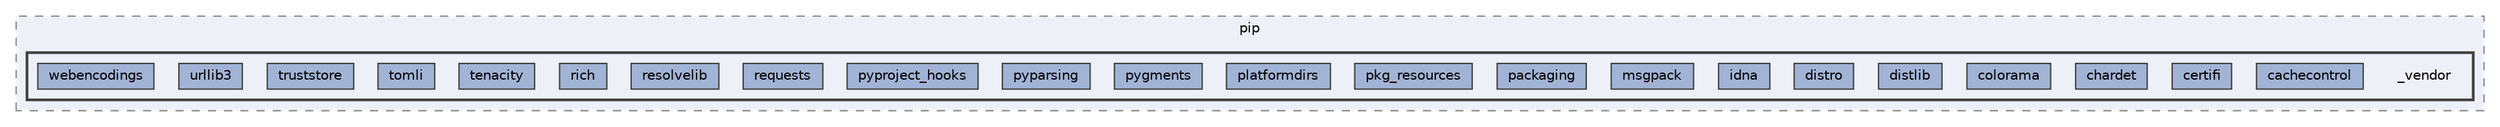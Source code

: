 digraph "C:/Users/LukeMabie/documents/Development/Password_Saver_Using_Django-master/venv/Lib/site-packages/pip/_vendor"
{
 // LATEX_PDF_SIZE
  bgcolor="transparent";
  edge [fontname=Helvetica,fontsize=10,labelfontname=Helvetica,labelfontsize=10];
  node [fontname=Helvetica,fontsize=10,shape=box,height=0.2,width=0.4];
  compound=true
  subgraph clusterdir_13ed6477eb849d263663db54b793f046 {
    graph [ bgcolor="#edf0f7", pencolor="grey50", label="pip", fontname=Helvetica,fontsize=10 style="filled,dashed", URL="dir_13ed6477eb849d263663db54b793f046.html",tooltip=""]
  subgraph clusterdir_5eb293a508d632f7a3df64020434be11 {
    graph [ bgcolor="#edf0f7", pencolor="grey25", label="", fontname=Helvetica,fontsize=10 style="filled,bold", URL="dir_5eb293a508d632f7a3df64020434be11.html",tooltip=""]
    dir_5eb293a508d632f7a3df64020434be11 [shape=plaintext, label="_vendor"];
  dir_2b00ec5ded88169d207ec4377acd7446 [label="cachecontrol", fillcolor="#a2b4d6", color="grey25", style="filled", URL="dir_2b00ec5ded88169d207ec4377acd7446.html",tooltip=""];
  dir_bb1275ccc508f3d3f5c6ed9af42a2133 [label="certifi", fillcolor="#a2b4d6", color="grey25", style="filled", URL="dir_bb1275ccc508f3d3f5c6ed9af42a2133.html",tooltip=""];
  dir_e908f0ca7acdae37b9c9d692c988edfa [label="chardet", fillcolor="#a2b4d6", color="grey25", style="filled", URL="dir_e908f0ca7acdae37b9c9d692c988edfa.html",tooltip=""];
  dir_77ffad4e6ea9d6533ff3bea567b7756f [label="colorama", fillcolor="#a2b4d6", color="grey25", style="filled", URL="dir_77ffad4e6ea9d6533ff3bea567b7756f.html",tooltip=""];
  dir_f71a6470acd7e10d77dc2b1388bc5458 [label="distlib", fillcolor="#a2b4d6", color="grey25", style="filled", URL="dir_f71a6470acd7e10d77dc2b1388bc5458.html",tooltip=""];
  dir_3878b0ba557df4b334558aaada8f44d5 [label="distro", fillcolor="#a2b4d6", color="grey25", style="filled", URL="dir_3878b0ba557df4b334558aaada8f44d5.html",tooltip=""];
  dir_3da7bea7e95dcaf337b5e20b54381a45 [label="idna", fillcolor="#a2b4d6", color="grey25", style="filled", URL="dir_3da7bea7e95dcaf337b5e20b54381a45.html",tooltip=""];
  dir_533324e63269bbb7002a87bb2a35a8a3 [label="msgpack", fillcolor="#a2b4d6", color="grey25", style="filled", URL="dir_533324e63269bbb7002a87bb2a35a8a3.html",tooltip=""];
  dir_34487076063fa42d074e26c476b6bed7 [label="packaging", fillcolor="#a2b4d6", color="grey25", style="filled", URL="dir_34487076063fa42d074e26c476b6bed7.html",tooltip=""];
  dir_6d13777dc8da6198cdb0f5c852370015 [label="pkg_resources", fillcolor="#a2b4d6", color="grey25", style="filled", URL="dir_6d13777dc8da6198cdb0f5c852370015.html",tooltip=""];
  dir_889898dbfe22d784374d975c5633a6a5 [label="platformdirs", fillcolor="#a2b4d6", color="grey25", style="filled", URL="dir_889898dbfe22d784374d975c5633a6a5.html",tooltip=""];
  dir_32dd683f4314d4c48b08d41232c1e397 [label="pygments", fillcolor="#a2b4d6", color="grey25", style="filled", URL="dir_32dd683f4314d4c48b08d41232c1e397.html",tooltip=""];
  dir_5450f3ca1350be177c06be803e3040b1 [label="pyparsing", fillcolor="#a2b4d6", color="grey25", style="filled", URL="dir_5450f3ca1350be177c06be803e3040b1.html",tooltip=""];
  dir_3b6d96269269ff5f6b76ef5162daa20e [label="pyproject_hooks", fillcolor="#a2b4d6", color="grey25", style="filled", URL="dir_3b6d96269269ff5f6b76ef5162daa20e.html",tooltip=""];
  dir_d8c9010a0d19608573cad9e9b68728c3 [label="requests", fillcolor="#a2b4d6", color="grey25", style="filled", URL="dir_d8c9010a0d19608573cad9e9b68728c3.html",tooltip=""];
  dir_295624519785d520a41f993415fc22e2 [label="resolvelib", fillcolor="#a2b4d6", color="grey25", style="filled", URL="dir_295624519785d520a41f993415fc22e2.html",tooltip=""];
  dir_ae29646e937ce74c471c2710ca25ec51 [label="rich", fillcolor="#a2b4d6", color="grey25", style="filled", URL="dir_ae29646e937ce74c471c2710ca25ec51.html",tooltip=""];
  dir_00a24a4865458602c97454e3fd16021c [label="tenacity", fillcolor="#a2b4d6", color="grey25", style="filled", URL="dir_00a24a4865458602c97454e3fd16021c.html",tooltip=""];
  dir_dc4dbd80c5fe28cde95e7d724aee8c26 [label="tomli", fillcolor="#a2b4d6", color="grey25", style="filled", URL="dir_dc4dbd80c5fe28cde95e7d724aee8c26.html",tooltip=""];
  dir_38811f10ea867485d98ca54a7c6d885a [label="truststore", fillcolor="#a2b4d6", color="grey25", style="filled", URL="dir_38811f10ea867485d98ca54a7c6d885a.html",tooltip=""];
  dir_aa34faaa9fda7df4d73ec513a1a183ed [label="urllib3", fillcolor="#a2b4d6", color="grey25", style="filled", URL="dir_aa34faaa9fda7df4d73ec513a1a183ed.html",tooltip=""];
  dir_0f12b372ac50b9fab4eaf7fd967dd509 [label="webencodings", fillcolor="#a2b4d6", color="grey25", style="filled", URL="dir_0f12b372ac50b9fab4eaf7fd967dd509.html",tooltip=""];
  }
  }
}
